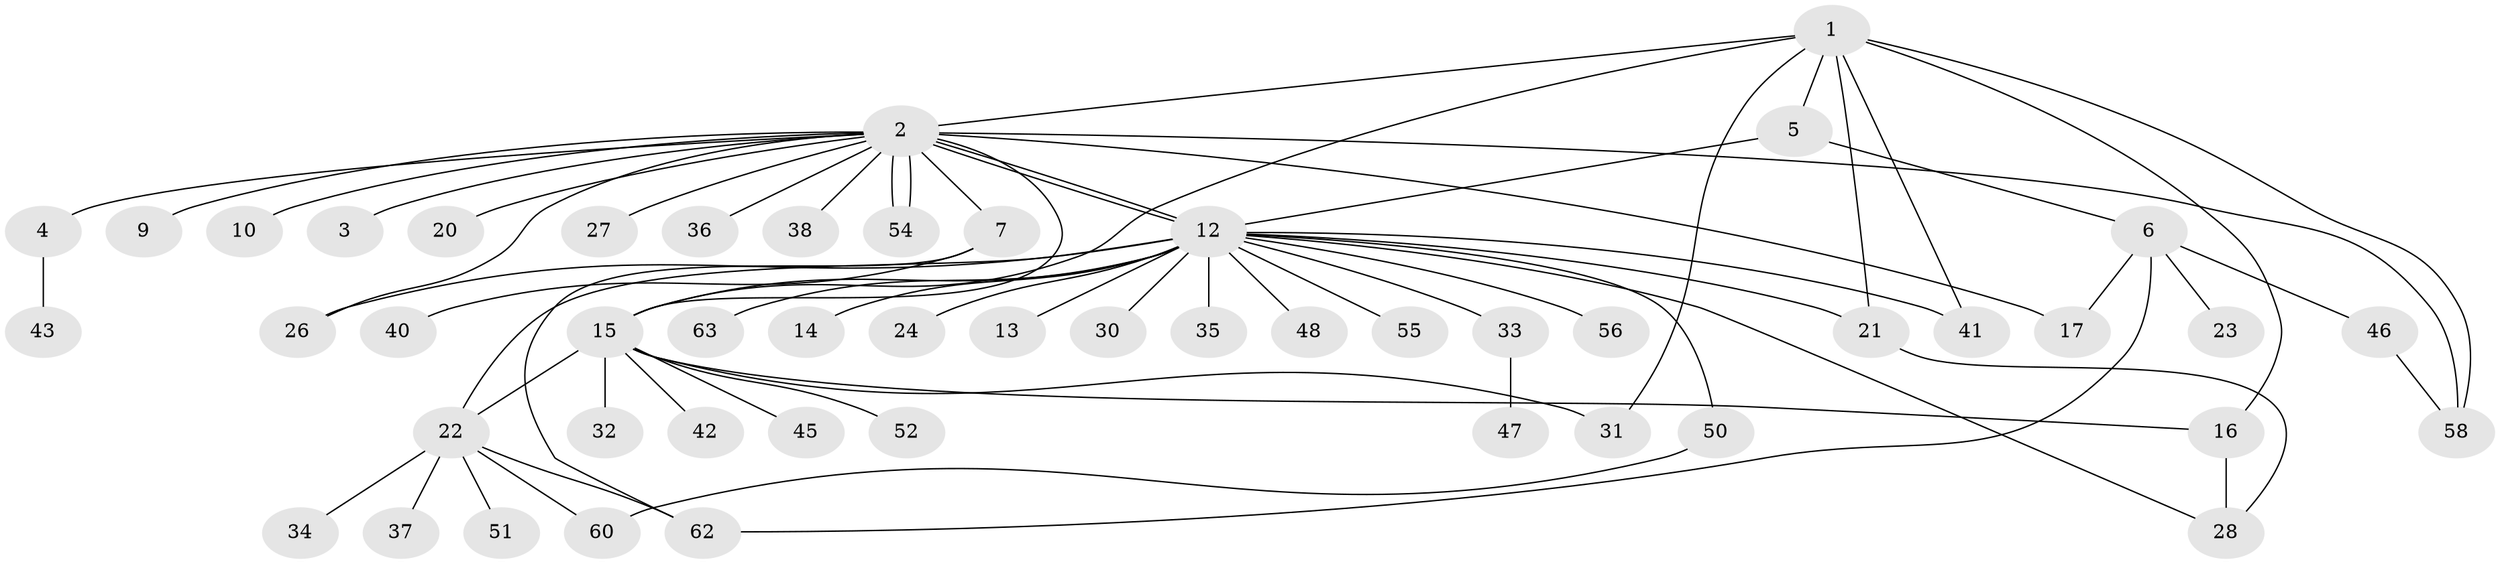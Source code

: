 // Generated by graph-tools (version 1.1) at 2025/23/03/03/25 07:23:54]
// undirected, 50 vertices, 68 edges
graph export_dot {
graph [start="1"]
  node [color=gray90,style=filled];
  1 [super="+11"];
  2 [super="+8"];
  3;
  4 [super="+49"];
  5;
  6 [super="+18"];
  7 [super="+19"];
  9;
  10;
  12 [super="+25"];
  13;
  14;
  15 [super="+29"];
  16;
  17 [super="+53"];
  20;
  21;
  22 [super="+59"];
  23;
  24;
  26 [super="+57"];
  27;
  28 [super="+39"];
  30;
  31;
  32;
  33;
  34 [super="+44"];
  35;
  36;
  37;
  38;
  40;
  41;
  42;
  43;
  45;
  46;
  47;
  48;
  50;
  51;
  52;
  54;
  55;
  56;
  58;
  60 [super="+61"];
  62 [super="+64"];
  63;
  1 -- 2;
  1 -- 5;
  1 -- 16;
  1 -- 21;
  1 -- 41;
  1 -- 58;
  1 -- 31;
  1 -- 15;
  2 -- 3;
  2 -- 4;
  2 -- 7;
  2 -- 9;
  2 -- 10;
  2 -- 12;
  2 -- 12;
  2 -- 15;
  2 -- 17 [weight=2];
  2 -- 20;
  2 -- 26;
  2 -- 27;
  2 -- 36;
  2 -- 38;
  2 -- 54;
  2 -- 54;
  2 -- 58;
  4 -- 43;
  5 -- 6;
  5 -- 12;
  6 -- 17;
  6 -- 23;
  6 -- 46;
  6 -- 62;
  7 -- 40;
  7 -- 62;
  12 -- 13;
  12 -- 14;
  12 -- 15;
  12 -- 21;
  12 -- 24;
  12 -- 26 [weight=2];
  12 -- 30;
  12 -- 33;
  12 -- 35;
  12 -- 41;
  12 -- 48;
  12 -- 50;
  12 -- 55;
  12 -- 56;
  12 -- 63;
  12 -- 22;
  12 -- 28;
  15 -- 16;
  15 -- 22;
  15 -- 31;
  15 -- 32;
  15 -- 42;
  15 -- 45;
  15 -- 52;
  16 -- 28;
  21 -- 28;
  22 -- 34;
  22 -- 37;
  22 -- 51;
  22 -- 62;
  22 -- 60;
  33 -- 47;
  46 -- 58;
  50 -- 60;
}
